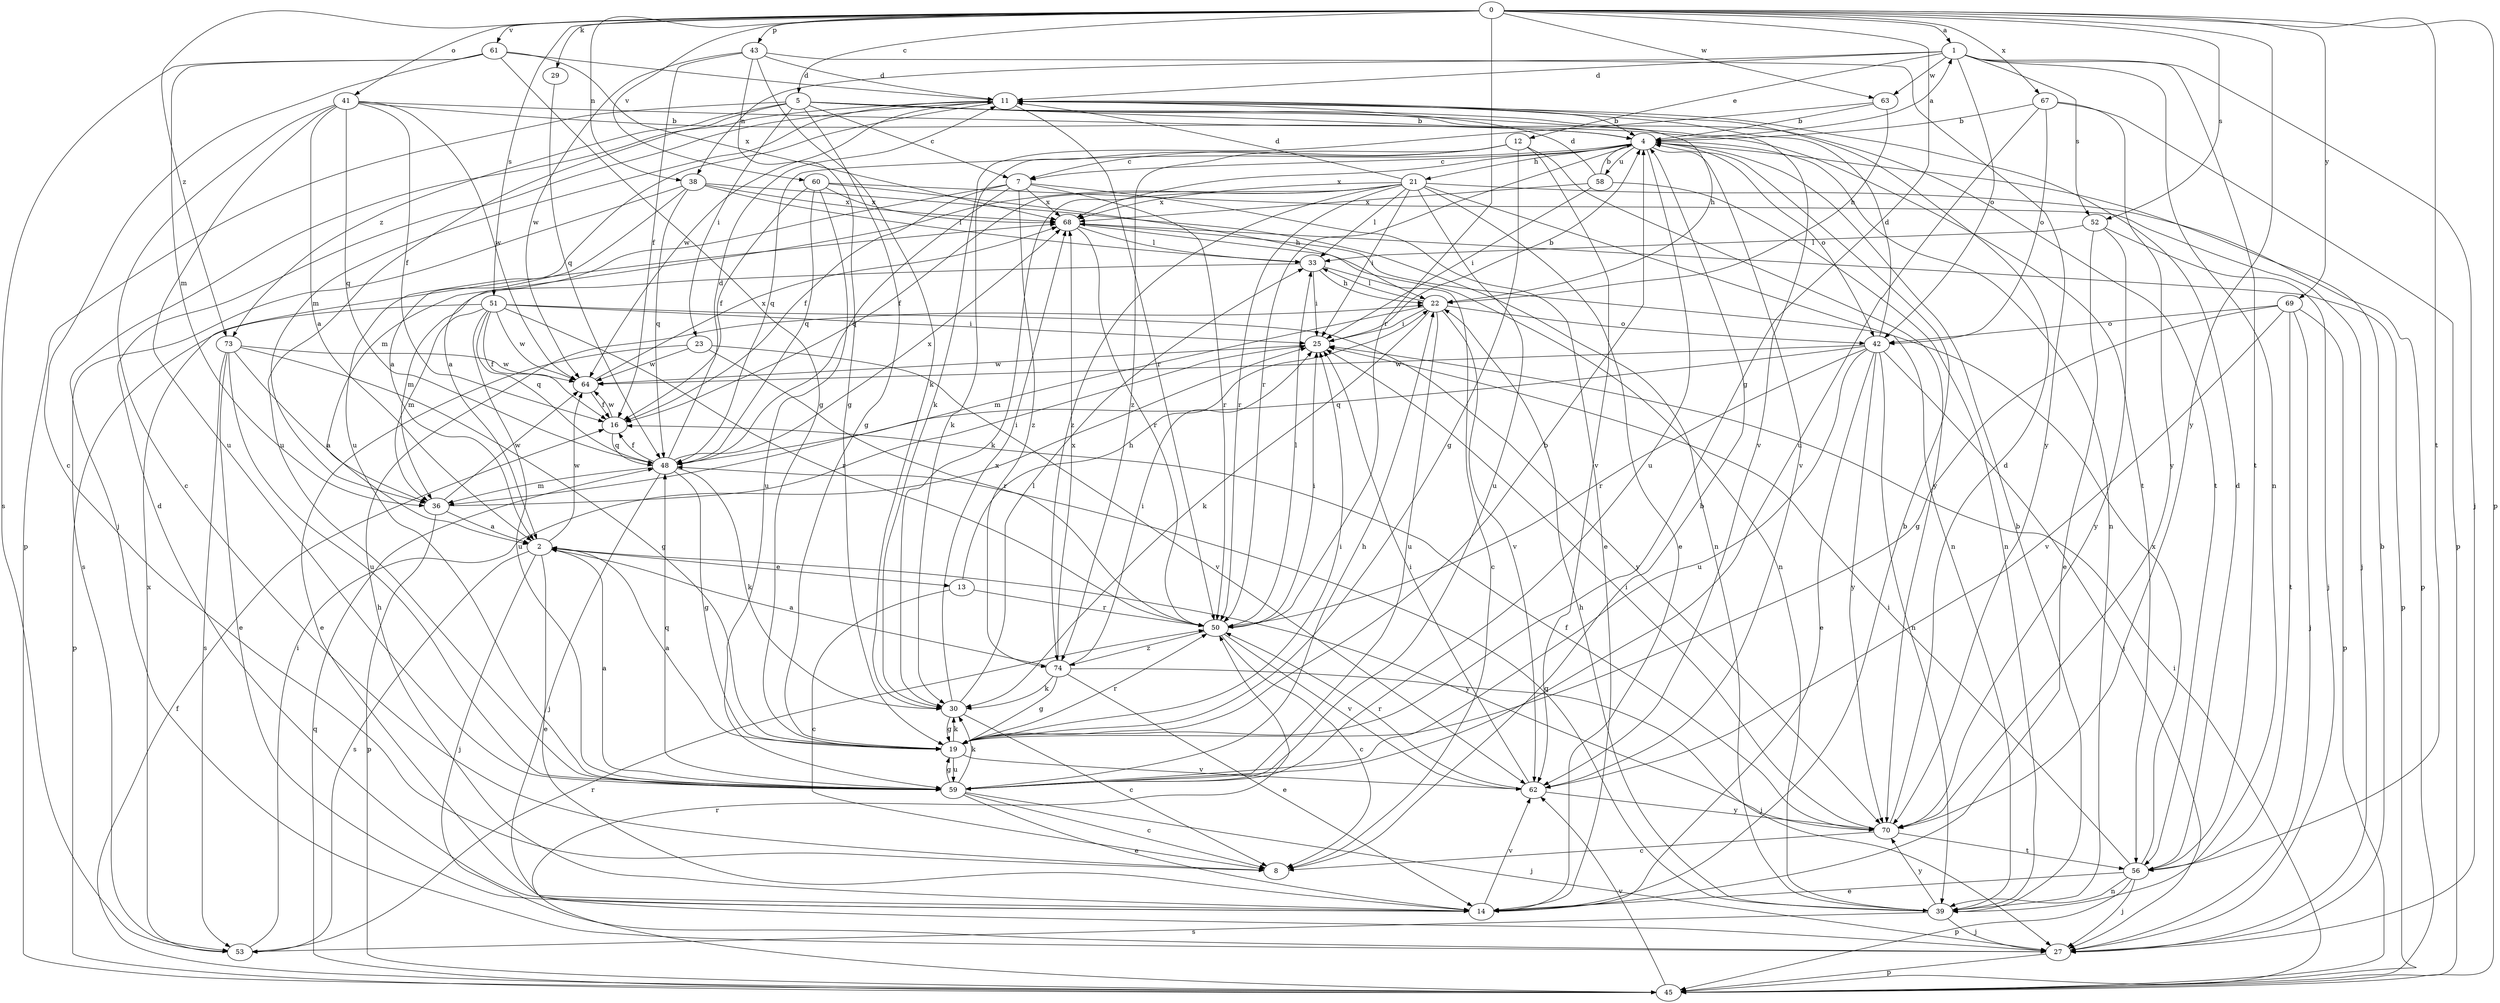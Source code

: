 strict digraph  {
0;
1;
2;
4;
5;
7;
8;
11;
12;
13;
14;
16;
19;
21;
22;
23;
25;
27;
29;
30;
33;
36;
38;
39;
41;
42;
43;
45;
48;
50;
51;
52;
53;
56;
58;
59;
60;
61;
62;
63;
64;
67;
68;
69;
70;
73;
74;
0 -> 1  [label=a];
0 -> 5  [label=c];
0 -> 19  [label=g];
0 -> 29  [label=k];
0 -> 38  [label=n];
0 -> 41  [label=o];
0 -> 43  [label=p];
0 -> 45  [label=p];
0 -> 50  [label=r];
0 -> 51  [label=s];
0 -> 52  [label=s];
0 -> 56  [label=t];
0 -> 60  [label=v];
0 -> 61  [label=v];
0 -> 63  [label=w];
0 -> 67  [label=x];
0 -> 69  [label=y];
0 -> 70  [label=y];
0 -> 73  [label=z];
1 -> 11  [label=d];
1 -> 12  [label=e];
1 -> 27  [label=j];
1 -> 38  [label=n];
1 -> 39  [label=n];
1 -> 42  [label=o];
1 -> 52  [label=s];
1 -> 56  [label=t];
1 -> 63  [label=w];
2 -> 13  [label=e];
2 -> 14  [label=e];
2 -> 27  [label=j];
2 -> 53  [label=s];
2 -> 64  [label=w];
2 -> 70  [label=y];
4 -> 1  [label=a];
4 -> 7  [label=c];
4 -> 21  [label=h];
4 -> 39  [label=n];
4 -> 42  [label=o];
4 -> 48  [label=q];
4 -> 50  [label=r];
4 -> 58  [label=u];
4 -> 59  [label=u];
4 -> 62  [label=v];
4 -> 68  [label=x];
5 -> 4  [label=b];
5 -> 7  [label=c];
5 -> 19  [label=g];
5 -> 22  [label=h];
5 -> 23  [label=i];
5 -> 45  [label=p];
5 -> 56  [label=t];
5 -> 59  [label=u];
5 -> 62  [label=v];
5 -> 73  [label=z];
7 -> 2  [label=a];
7 -> 14  [label=e];
7 -> 16  [label=f];
7 -> 48  [label=q];
7 -> 50  [label=r];
7 -> 68  [label=x];
7 -> 74  [label=z];
8 -> 4  [label=b];
11 -> 4  [label=b];
11 -> 27  [label=j];
11 -> 36  [label=m];
11 -> 50  [label=r];
11 -> 59  [label=u];
11 -> 64  [label=w];
12 -> 7  [label=c];
12 -> 19  [label=g];
12 -> 30  [label=k];
12 -> 62  [label=v];
12 -> 70  [label=y];
12 -> 74  [label=z];
13 -> 8  [label=c];
13 -> 22  [label=h];
13 -> 50  [label=r];
14 -> 4  [label=b];
14 -> 11  [label=d];
14 -> 22  [label=h];
14 -> 62  [label=v];
16 -> 48  [label=q];
16 -> 64  [label=w];
19 -> 2  [label=a];
19 -> 4  [label=b];
19 -> 25  [label=i];
19 -> 30  [label=k];
19 -> 50  [label=r];
19 -> 59  [label=u];
19 -> 62  [label=v];
21 -> 11  [label=d];
21 -> 14  [label=e];
21 -> 16  [label=f];
21 -> 25  [label=i];
21 -> 30  [label=k];
21 -> 33  [label=l];
21 -> 36  [label=m];
21 -> 39  [label=n];
21 -> 45  [label=p];
21 -> 50  [label=r];
21 -> 59  [label=u];
21 -> 68  [label=x];
21 -> 74  [label=z];
22 -> 25  [label=i];
22 -> 30  [label=k];
22 -> 33  [label=l];
22 -> 36  [label=m];
22 -> 42  [label=o];
22 -> 59  [label=u];
22 -> 62  [label=v];
23 -> 14  [label=e];
23 -> 50  [label=r];
23 -> 62  [label=v];
23 -> 64  [label=w];
25 -> 4  [label=b];
25 -> 64  [label=w];
27 -> 4  [label=b];
27 -> 45  [label=p];
29 -> 48  [label=q];
30 -> 8  [label=c];
30 -> 19  [label=g];
30 -> 33  [label=l];
30 -> 68  [label=x];
33 -> 8  [label=c];
33 -> 22  [label=h];
33 -> 25  [label=i];
33 -> 36  [label=m];
36 -> 2  [label=a];
36 -> 25  [label=i];
36 -> 45  [label=p];
36 -> 64  [label=w];
38 -> 2  [label=a];
38 -> 33  [label=l];
38 -> 39  [label=n];
38 -> 48  [label=q];
38 -> 53  [label=s];
38 -> 68  [label=x];
39 -> 4  [label=b];
39 -> 22  [label=h];
39 -> 27  [label=j];
39 -> 48  [label=q];
39 -> 53  [label=s];
39 -> 70  [label=y];
41 -> 2  [label=a];
41 -> 4  [label=b];
41 -> 8  [label=c];
41 -> 16  [label=f];
41 -> 48  [label=q];
41 -> 56  [label=t];
41 -> 59  [label=u];
41 -> 64  [label=w];
42 -> 11  [label=d];
42 -> 14  [label=e];
42 -> 27  [label=j];
42 -> 39  [label=n];
42 -> 48  [label=q];
42 -> 50  [label=r];
42 -> 59  [label=u];
42 -> 64  [label=w];
42 -> 70  [label=y];
43 -> 11  [label=d];
43 -> 16  [label=f];
43 -> 19  [label=g];
43 -> 30  [label=k];
43 -> 64  [label=w];
43 -> 70  [label=y];
45 -> 16  [label=f];
45 -> 25  [label=i];
45 -> 48  [label=q];
45 -> 50  [label=r];
45 -> 62  [label=v];
48 -> 11  [label=d];
48 -> 16  [label=f];
48 -> 19  [label=g];
48 -> 27  [label=j];
48 -> 30  [label=k];
48 -> 36  [label=m];
48 -> 68  [label=x];
50 -> 8  [label=c];
50 -> 25  [label=i];
50 -> 33  [label=l];
50 -> 62  [label=v];
50 -> 74  [label=z];
51 -> 16  [label=f];
51 -> 25  [label=i];
51 -> 36  [label=m];
51 -> 45  [label=p];
51 -> 48  [label=q];
51 -> 50  [label=r];
51 -> 59  [label=u];
51 -> 64  [label=w];
51 -> 70  [label=y];
52 -> 14  [label=e];
52 -> 27  [label=j];
52 -> 33  [label=l];
52 -> 70  [label=y];
53 -> 25  [label=i];
53 -> 50  [label=r];
53 -> 68  [label=x];
56 -> 11  [label=d];
56 -> 14  [label=e];
56 -> 25  [label=i];
56 -> 27  [label=j];
56 -> 39  [label=n];
56 -> 45  [label=p];
56 -> 68  [label=x];
58 -> 4  [label=b];
58 -> 11  [label=d];
58 -> 25  [label=i];
58 -> 39  [label=n];
58 -> 68  [label=x];
59 -> 2  [label=a];
59 -> 8  [label=c];
59 -> 14  [label=e];
59 -> 19  [label=g];
59 -> 22  [label=h];
59 -> 27  [label=j];
59 -> 30  [label=k];
59 -> 48  [label=q];
60 -> 16  [label=f];
60 -> 22  [label=h];
60 -> 27  [label=j];
60 -> 48  [label=q];
60 -> 59  [label=u];
60 -> 68  [label=x];
61 -> 8  [label=c];
61 -> 11  [label=d];
61 -> 19  [label=g];
61 -> 36  [label=m];
61 -> 53  [label=s];
61 -> 68  [label=x];
62 -> 25  [label=i];
62 -> 50  [label=r];
62 -> 70  [label=y];
63 -> 4  [label=b];
63 -> 22  [label=h];
63 -> 30  [label=k];
64 -> 16  [label=f];
64 -> 68  [label=x];
67 -> 4  [label=b];
67 -> 42  [label=o];
67 -> 45  [label=p];
67 -> 59  [label=u];
67 -> 70  [label=y];
68 -> 33  [label=l];
68 -> 39  [label=n];
68 -> 45  [label=p];
68 -> 50  [label=r];
69 -> 19  [label=g];
69 -> 27  [label=j];
69 -> 42  [label=o];
69 -> 45  [label=p];
69 -> 56  [label=t];
69 -> 62  [label=v];
70 -> 8  [label=c];
70 -> 11  [label=d];
70 -> 16  [label=f];
70 -> 25  [label=i];
70 -> 56  [label=t];
73 -> 2  [label=a];
73 -> 14  [label=e];
73 -> 19  [label=g];
73 -> 53  [label=s];
73 -> 59  [label=u];
73 -> 64  [label=w];
74 -> 2  [label=a];
74 -> 14  [label=e];
74 -> 19  [label=g];
74 -> 25  [label=i];
74 -> 27  [label=j];
74 -> 30  [label=k];
74 -> 68  [label=x];
}
